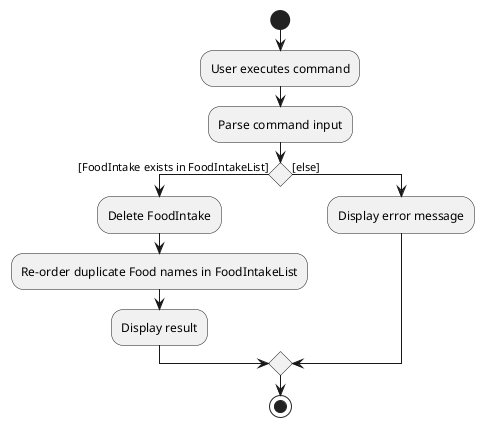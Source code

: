 @startuml
'https://plantuml.com/activity-diagram-beta

start
:User executes command;
:Parse command input;
if () then ([FoodIntake exists in FoodIntakeList])
  :Delete FoodIntake;
  :Re-order duplicate Food names in FoodIntakeList;
  :Display result;
else ([else])
  :Display error message;
endif
stop

@enduml
